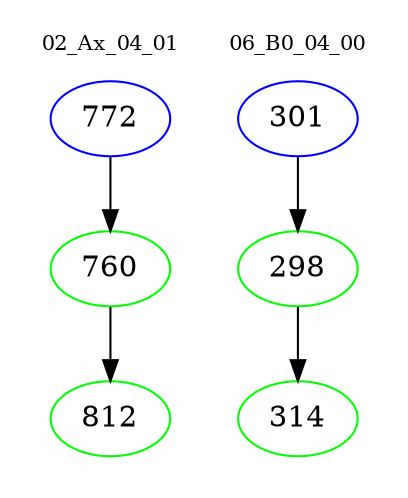 digraph{
subgraph cluster_0 {
color = white
label = "02_Ax_04_01";
fontsize=10;
T0_772 [label="772", color="blue"]
T0_772 -> T0_760 [color="black"]
T0_760 [label="760", color="green"]
T0_760 -> T0_812 [color="black"]
T0_812 [label="812", color="green"]
}
subgraph cluster_1 {
color = white
label = "06_B0_04_00";
fontsize=10;
T1_301 [label="301", color="blue"]
T1_301 -> T1_298 [color="black"]
T1_298 [label="298", color="green"]
T1_298 -> T1_314 [color="black"]
T1_314 [label="314", color="green"]
}
}
